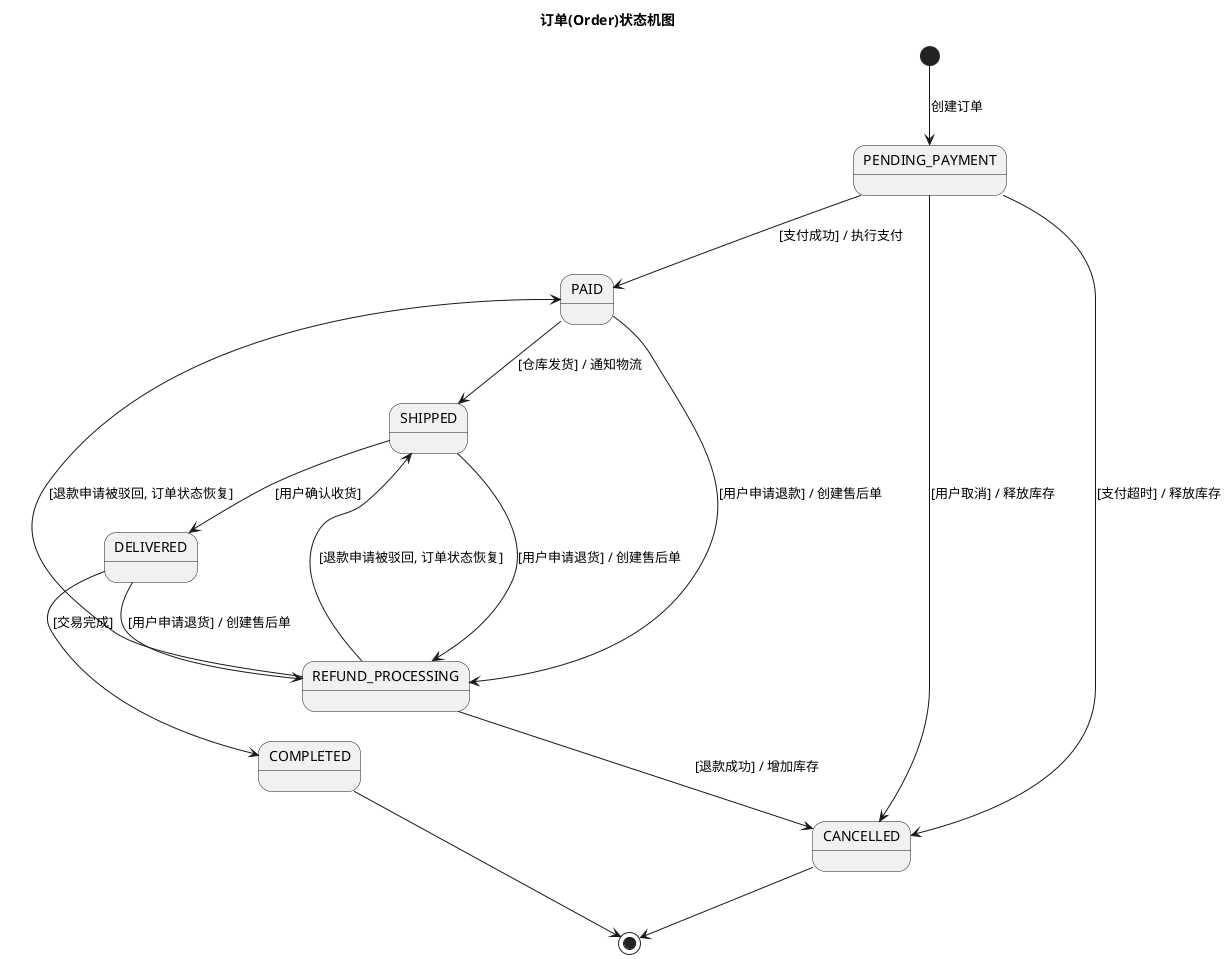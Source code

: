 @startuml
title "订单(Order)状态机图"

[*] --> PENDING_PAYMENT : 创建订单

PENDING_PAYMENT --> PAID : [支付成功] / 执行支付
PENDING_PAYMENT --> CANCELLED : [用户取消] / 释放库存
PENDING_PAYMENT --> CANCELLED : [支付超时] / 释放库存

PAID --> SHIPPED : [仓库发货] / 通知物流
PAID --> REFUND_PROCESSING : [用户申请退款] / 创建售后单

SHIPPED --> DELIVERED : [用户确认收货]
SHIPPED --> REFUND_PROCESSING : [用户申请退货] / 创建售后单

DELIVERED --> COMPLETED : [交易完成]
DELIVERED --> REFUND_PROCESSING : [用户申请退货] / 创建售后单

REFUND_PROCESSING --> CANCELLED : [退款成功] / 增加库存
REFUND_PROCESSING --> PAID : [退款申请被驳回, 订单状态恢复]
REFUND_PROCESSING --> SHIPPED : [退款申请被驳回, 订单状态恢复]

CANCELLED --> [*]
COMPLETED --> [*]

@enduml 